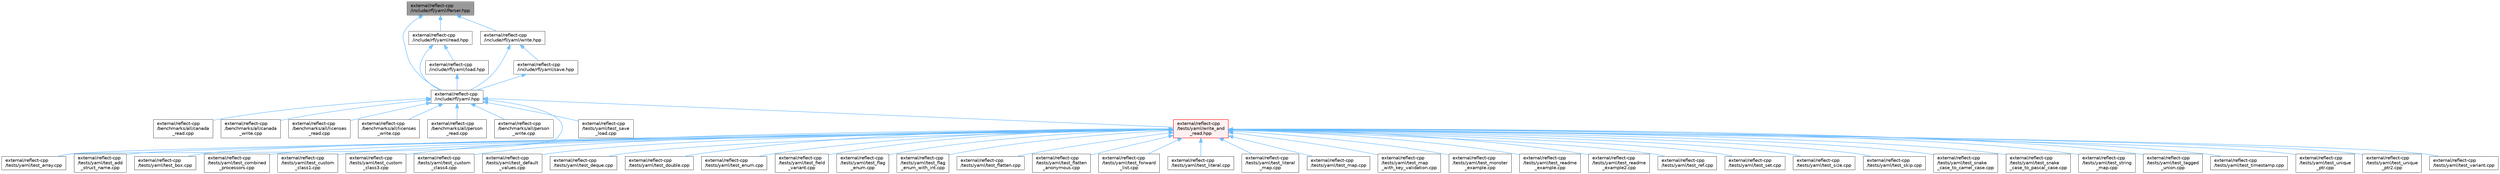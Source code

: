 digraph "external/reflect-cpp/include/rfl/yaml/Parser.hpp"
{
 // LATEX_PDF_SIZE
  bgcolor="transparent";
  edge [fontname=Helvetica,fontsize=10,labelfontname=Helvetica,labelfontsize=10];
  node [fontname=Helvetica,fontsize=10,shape=box,height=0.2,width=0.4];
  Node1 [id="Node000001",label="external/reflect-cpp\l/include/rfl/yaml/Parser.hpp",height=0.2,width=0.4,color="gray40", fillcolor="grey60", style="filled", fontcolor="black",tooltip=" "];
  Node1 -> Node2 [id="edge55_Node000001_Node000002",dir="back",color="steelblue1",style="solid",tooltip=" "];
  Node2 [id="Node000002",label="external/reflect-cpp\l/include/rfl/yaml.hpp",height=0.2,width=0.4,color="grey40", fillcolor="white", style="filled",URL="$yaml_8hpp.html",tooltip=" "];
  Node2 -> Node3 [id="edge56_Node000002_Node000003",dir="back",color="steelblue1",style="solid",tooltip=" "];
  Node3 [id="Node000003",label="external/reflect-cpp\l/benchmarks/all/canada\l_read.cpp",height=0.2,width=0.4,color="grey40", fillcolor="white", style="filled",URL="$canada__read_8cpp.html",tooltip=" "];
  Node2 -> Node4 [id="edge57_Node000002_Node000004",dir="back",color="steelblue1",style="solid",tooltip=" "];
  Node4 [id="Node000004",label="external/reflect-cpp\l/benchmarks/all/canada\l_write.cpp",height=0.2,width=0.4,color="grey40", fillcolor="white", style="filled",URL="$canada__write_8cpp.html",tooltip=" "];
  Node2 -> Node5 [id="edge58_Node000002_Node000005",dir="back",color="steelblue1",style="solid",tooltip=" "];
  Node5 [id="Node000005",label="external/reflect-cpp\l/benchmarks/all/licenses\l_read.cpp",height=0.2,width=0.4,color="grey40", fillcolor="white", style="filled",URL="$licenses__read_8cpp.html",tooltip=" "];
  Node2 -> Node6 [id="edge59_Node000002_Node000006",dir="back",color="steelblue1",style="solid",tooltip=" "];
  Node6 [id="Node000006",label="external/reflect-cpp\l/benchmarks/all/licenses\l_write.cpp",height=0.2,width=0.4,color="grey40", fillcolor="white", style="filled",URL="$licenses__write_8cpp.html",tooltip=" "];
  Node2 -> Node7 [id="edge60_Node000002_Node000007",dir="back",color="steelblue1",style="solid",tooltip=" "];
  Node7 [id="Node000007",label="external/reflect-cpp\l/benchmarks/all/person\l_read.cpp",height=0.2,width=0.4,color="grey40", fillcolor="white", style="filled",URL="$person__read_8cpp.html",tooltip=" "];
  Node2 -> Node8 [id="edge61_Node000002_Node000008",dir="back",color="steelblue1",style="solid",tooltip=" "];
  Node8 [id="Node000008",label="external/reflect-cpp\l/benchmarks/all/person\l_write.cpp",height=0.2,width=0.4,color="grey40", fillcolor="white", style="filled",URL="$person__write_8cpp.html",tooltip=" "];
  Node2 -> Node9 [id="edge62_Node000002_Node000009",dir="back",color="steelblue1",style="solid",tooltip=" "];
  Node9 [id="Node000009",label="external/reflect-cpp\l/tests/yaml/test_array.cpp",height=0.2,width=0.4,color="grey40", fillcolor="white", style="filled",URL="$yaml_2test__array_8cpp.html",tooltip=" "];
  Node2 -> Node10 [id="edge63_Node000002_Node000010",dir="back",color="steelblue1",style="solid",tooltip=" "];
  Node10 [id="Node000010",label="external/reflect-cpp\l/tests/yaml/test_save\l_load.cpp",height=0.2,width=0.4,color="grey40", fillcolor="white", style="filled",URL="$yaml_2test__save__load_8cpp.html",tooltip=" "];
  Node2 -> Node11 [id="edge64_Node000002_Node000011",dir="back",color="steelblue1",style="solid",tooltip=" "];
  Node11 [id="Node000011",label="external/reflect-cpp\l/tests/yaml/write_and\l_read.hpp",height=0.2,width=0.4,color="red", fillcolor="#FFF0F0", style="filled",URL="$yaml_2write__and__read_8hpp.html",tooltip=" "];
  Node11 -> Node12 [id="edge65_Node000011_Node000012",dir="back",color="steelblue1",style="solid",tooltip=" "];
  Node12 [id="Node000012",label="external/reflect-cpp\l/tests/yaml/test_add\l_struct_name.cpp",height=0.2,width=0.4,color="grey40", fillcolor="white", style="filled",URL="$yaml_2test__add__struct__name_8cpp.html",tooltip=" "];
  Node11 -> Node9 [id="edge66_Node000011_Node000009",dir="back",color="steelblue1",style="solid",tooltip=" "];
  Node11 -> Node13 [id="edge67_Node000011_Node000013",dir="back",color="steelblue1",style="solid",tooltip=" "];
  Node13 [id="Node000013",label="external/reflect-cpp\l/tests/yaml/test_box.cpp",height=0.2,width=0.4,color="grey40", fillcolor="white", style="filled",URL="$yaml_2test__box_8cpp.html",tooltip=" "];
  Node11 -> Node14 [id="edge68_Node000011_Node000014",dir="back",color="steelblue1",style="solid",tooltip=" "];
  Node14 [id="Node000014",label="external/reflect-cpp\l/tests/yaml/test_combined\l_processors.cpp",height=0.2,width=0.4,color="grey40", fillcolor="white", style="filled",URL="$yaml_2test__combined__processors_8cpp.html",tooltip=" "];
  Node11 -> Node15 [id="edge69_Node000011_Node000015",dir="back",color="steelblue1",style="solid",tooltip=" "];
  Node15 [id="Node000015",label="external/reflect-cpp\l/tests/yaml/test_custom\l_class1.cpp",height=0.2,width=0.4,color="grey40", fillcolor="white", style="filled",URL="$yaml_2test__custom__class1_8cpp.html",tooltip=" "];
  Node11 -> Node16 [id="edge70_Node000011_Node000016",dir="back",color="steelblue1",style="solid",tooltip=" "];
  Node16 [id="Node000016",label="external/reflect-cpp\l/tests/yaml/test_custom\l_class3.cpp",height=0.2,width=0.4,color="grey40", fillcolor="white", style="filled",URL="$yaml_2test__custom__class3_8cpp.html",tooltip=" "];
  Node11 -> Node17 [id="edge71_Node000011_Node000017",dir="back",color="steelblue1",style="solid",tooltip=" "];
  Node17 [id="Node000017",label="external/reflect-cpp\l/tests/yaml/test_custom\l_class4.cpp",height=0.2,width=0.4,color="grey40", fillcolor="white", style="filled",URL="$yaml_2test__custom__class4_8cpp.html",tooltip=" "];
  Node11 -> Node18 [id="edge72_Node000011_Node000018",dir="back",color="steelblue1",style="solid",tooltip=" "];
  Node18 [id="Node000018",label="external/reflect-cpp\l/tests/yaml/test_default\l_values.cpp",height=0.2,width=0.4,color="grey40", fillcolor="white", style="filled",URL="$yaml_2test__default__values_8cpp.html",tooltip=" "];
  Node11 -> Node19 [id="edge73_Node000011_Node000019",dir="back",color="steelblue1",style="solid",tooltip=" "];
  Node19 [id="Node000019",label="external/reflect-cpp\l/tests/yaml/test_deque.cpp",height=0.2,width=0.4,color="grey40", fillcolor="white", style="filled",URL="$yaml_2test__deque_8cpp.html",tooltip=" "];
  Node11 -> Node20 [id="edge74_Node000011_Node000020",dir="back",color="steelblue1",style="solid",tooltip=" "];
  Node20 [id="Node000020",label="external/reflect-cpp\l/tests/yaml/test_double.cpp",height=0.2,width=0.4,color="grey40", fillcolor="white", style="filled",URL="$test__double_8cpp.html",tooltip=" "];
  Node11 -> Node21 [id="edge75_Node000011_Node000021",dir="back",color="steelblue1",style="solid",tooltip=" "];
  Node21 [id="Node000021",label="external/reflect-cpp\l/tests/yaml/test_enum.cpp",height=0.2,width=0.4,color="grey40", fillcolor="white", style="filled",URL="$yaml_2test__enum_8cpp.html",tooltip=" "];
  Node11 -> Node22 [id="edge76_Node000011_Node000022",dir="back",color="steelblue1",style="solid",tooltip=" "];
  Node22 [id="Node000022",label="external/reflect-cpp\l/tests/yaml/test_field\l_variant.cpp",height=0.2,width=0.4,color="grey40", fillcolor="white", style="filled",URL="$yaml_2test__field__variant_8cpp.html",tooltip=" "];
  Node11 -> Node23 [id="edge77_Node000011_Node000023",dir="back",color="steelblue1",style="solid",tooltip=" "];
  Node23 [id="Node000023",label="external/reflect-cpp\l/tests/yaml/test_flag\l_enum.cpp",height=0.2,width=0.4,color="grey40", fillcolor="white", style="filled",URL="$yaml_2test__flag__enum_8cpp.html",tooltip=" "];
  Node11 -> Node24 [id="edge78_Node000011_Node000024",dir="back",color="steelblue1",style="solid",tooltip=" "];
  Node24 [id="Node000024",label="external/reflect-cpp\l/tests/yaml/test_flag\l_enum_with_int.cpp",height=0.2,width=0.4,color="grey40", fillcolor="white", style="filled",URL="$yaml_2test__flag__enum__with__int_8cpp.html",tooltip=" "];
  Node11 -> Node25 [id="edge79_Node000011_Node000025",dir="back",color="steelblue1",style="solid",tooltip=" "];
  Node25 [id="Node000025",label="external/reflect-cpp\l/tests/yaml/test_flatten.cpp",height=0.2,width=0.4,color="grey40", fillcolor="white", style="filled",URL="$yaml_2test__flatten_8cpp.html",tooltip=" "];
  Node11 -> Node26 [id="edge80_Node000011_Node000026",dir="back",color="steelblue1",style="solid",tooltip=" "];
  Node26 [id="Node000026",label="external/reflect-cpp\l/tests/yaml/test_flatten\l_anonymous.cpp",height=0.2,width=0.4,color="grey40", fillcolor="white", style="filled",URL="$yaml_2test__flatten__anonymous_8cpp.html",tooltip=" "];
  Node11 -> Node27 [id="edge81_Node000011_Node000027",dir="back",color="steelblue1",style="solid",tooltip=" "];
  Node27 [id="Node000027",label="external/reflect-cpp\l/tests/yaml/test_forward\l_list.cpp",height=0.2,width=0.4,color="grey40", fillcolor="white", style="filled",URL="$yaml_2test__forward__list_8cpp.html",tooltip=" "];
  Node11 -> Node28 [id="edge82_Node000011_Node000028",dir="back",color="steelblue1",style="solid",tooltip=" "];
  Node28 [id="Node000028",label="external/reflect-cpp\l/tests/yaml/test_literal.cpp",height=0.2,width=0.4,color="grey40", fillcolor="white", style="filled",URL="$yaml_2test__literal_8cpp.html",tooltip=" "];
  Node11 -> Node29 [id="edge83_Node000011_Node000029",dir="back",color="steelblue1",style="solid",tooltip=" "];
  Node29 [id="Node000029",label="external/reflect-cpp\l/tests/yaml/test_literal\l_map.cpp",height=0.2,width=0.4,color="grey40", fillcolor="white", style="filled",URL="$yaml_2test__literal__map_8cpp.html",tooltip=" "];
  Node11 -> Node30 [id="edge84_Node000011_Node000030",dir="back",color="steelblue1",style="solid",tooltip=" "];
  Node30 [id="Node000030",label="external/reflect-cpp\l/tests/yaml/test_map.cpp",height=0.2,width=0.4,color="grey40", fillcolor="white", style="filled",URL="$yaml_2test__map_8cpp.html",tooltip=" "];
  Node11 -> Node31 [id="edge85_Node000011_Node000031",dir="back",color="steelblue1",style="solid",tooltip=" "];
  Node31 [id="Node000031",label="external/reflect-cpp\l/tests/yaml/test_map\l_with_key_validation.cpp",height=0.2,width=0.4,color="grey40", fillcolor="white", style="filled",URL="$yaml_2test__map__with__key__validation_8cpp.html",tooltip=" "];
  Node11 -> Node32 [id="edge86_Node000011_Node000032",dir="back",color="steelblue1",style="solid",tooltip=" "];
  Node32 [id="Node000032",label="external/reflect-cpp\l/tests/yaml/test_monster\l_example.cpp",height=0.2,width=0.4,color="grey40", fillcolor="white", style="filled",URL="$yaml_2test__monster__example_8cpp.html",tooltip=" "];
  Node11 -> Node33 [id="edge87_Node000011_Node000033",dir="back",color="steelblue1",style="solid",tooltip=" "];
  Node33 [id="Node000033",label="external/reflect-cpp\l/tests/yaml/test_readme\l_example.cpp",height=0.2,width=0.4,color="grey40", fillcolor="white", style="filled",URL="$yaml_2test__readme__example_8cpp.html",tooltip=" "];
  Node11 -> Node34 [id="edge88_Node000011_Node000034",dir="back",color="steelblue1",style="solid",tooltip=" "];
  Node34 [id="Node000034",label="external/reflect-cpp\l/tests/yaml/test_readme\l_example2.cpp",height=0.2,width=0.4,color="grey40", fillcolor="white", style="filled",URL="$yaml_2test__readme__example2_8cpp.html",tooltip=" "];
  Node11 -> Node35 [id="edge89_Node000011_Node000035",dir="back",color="steelblue1",style="solid",tooltip=" "];
  Node35 [id="Node000035",label="external/reflect-cpp\l/tests/yaml/test_ref.cpp",height=0.2,width=0.4,color="grey40", fillcolor="white", style="filled",URL="$yaml_2test__ref_8cpp.html",tooltip=" "];
  Node11 -> Node36 [id="edge90_Node000011_Node000036",dir="back",color="steelblue1",style="solid",tooltip=" "];
  Node36 [id="Node000036",label="external/reflect-cpp\l/tests/yaml/test_set.cpp",height=0.2,width=0.4,color="grey40", fillcolor="white", style="filled",URL="$yaml_2test__set_8cpp.html",tooltip=" "];
  Node11 -> Node37 [id="edge91_Node000011_Node000037",dir="back",color="steelblue1",style="solid",tooltip=" "];
  Node37 [id="Node000037",label="external/reflect-cpp\l/tests/yaml/test_size.cpp",height=0.2,width=0.4,color="grey40", fillcolor="white", style="filled",URL="$yaml_2test__size_8cpp.html",tooltip=" "];
  Node11 -> Node38 [id="edge92_Node000011_Node000038",dir="back",color="steelblue1",style="solid",tooltip=" "];
  Node38 [id="Node000038",label="external/reflect-cpp\l/tests/yaml/test_skip.cpp",height=0.2,width=0.4,color="grey40", fillcolor="white", style="filled",URL="$yaml_2test__skip_8cpp.html",tooltip=" "];
  Node11 -> Node39 [id="edge93_Node000011_Node000039",dir="back",color="steelblue1",style="solid",tooltip=" "];
  Node39 [id="Node000039",label="external/reflect-cpp\l/tests/yaml/test_snake\l_case_to_camel_case.cpp",height=0.2,width=0.4,color="grey40", fillcolor="white", style="filled",URL="$yaml_2test__snake__case__to__camel__case_8cpp.html",tooltip=" "];
  Node11 -> Node40 [id="edge94_Node000011_Node000040",dir="back",color="steelblue1",style="solid",tooltip=" "];
  Node40 [id="Node000040",label="external/reflect-cpp\l/tests/yaml/test_snake\l_case_to_pascal_case.cpp",height=0.2,width=0.4,color="grey40", fillcolor="white", style="filled",URL="$yaml_2test__snake__case__to__pascal__case_8cpp.html",tooltip=" "];
  Node11 -> Node41 [id="edge95_Node000011_Node000041",dir="back",color="steelblue1",style="solid",tooltip=" "];
  Node41 [id="Node000041",label="external/reflect-cpp\l/tests/yaml/test_string\l_map.cpp",height=0.2,width=0.4,color="grey40", fillcolor="white", style="filled",URL="$yaml_2test__string__map_8cpp.html",tooltip=" "];
  Node11 -> Node42 [id="edge96_Node000011_Node000042",dir="back",color="steelblue1",style="solid",tooltip=" "];
  Node42 [id="Node000042",label="external/reflect-cpp\l/tests/yaml/test_tagged\l_union.cpp",height=0.2,width=0.4,color="grey40", fillcolor="white", style="filled",URL="$yaml_2test__tagged__union_8cpp.html",tooltip=" "];
  Node11 -> Node43 [id="edge97_Node000011_Node000043",dir="back",color="steelblue1",style="solid",tooltip=" "];
  Node43 [id="Node000043",label="external/reflect-cpp\l/tests/yaml/test_timestamp.cpp",height=0.2,width=0.4,color="grey40", fillcolor="white", style="filled",URL="$yaml_2test__timestamp_8cpp.html",tooltip=" "];
  Node11 -> Node44 [id="edge98_Node000011_Node000044",dir="back",color="steelblue1",style="solid",tooltip=" "];
  Node44 [id="Node000044",label="external/reflect-cpp\l/tests/yaml/test_unique\l_ptr.cpp",height=0.2,width=0.4,color="grey40", fillcolor="white", style="filled",URL="$yaml_2test__unique__ptr_8cpp.html",tooltip=" "];
  Node11 -> Node45 [id="edge99_Node000011_Node000045",dir="back",color="steelblue1",style="solid",tooltip=" "];
  Node45 [id="Node000045",label="external/reflect-cpp\l/tests/yaml/test_unique\l_ptr2.cpp",height=0.2,width=0.4,color="grey40", fillcolor="white", style="filled",URL="$yaml_2test__unique__ptr2_8cpp.html",tooltip=" "];
  Node11 -> Node46 [id="edge100_Node000011_Node000046",dir="back",color="steelblue1",style="solid",tooltip=" "];
  Node46 [id="Node000046",label="external/reflect-cpp\l/tests/yaml/test_variant.cpp",height=0.2,width=0.4,color="grey40", fillcolor="white", style="filled",URL="$yaml_2test__variant_8cpp.html",tooltip=" "];
  Node1 -> Node48 [id="edge101_Node000001_Node000048",dir="back",color="steelblue1",style="solid",tooltip=" "];
  Node48 [id="Node000048",label="external/reflect-cpp\l/include/rfl/yaml/read.hpp",height=0.2,width=0.4,color="grey40", fillcolor="white", style="filled",URL="$yaml_2read_8hpp.html",tooltip=" "];
  Node48 -> Node2 [id="edge102_Node000048_Node000002",dir="back",color="steelblue1",style="solid",tooltip=" "];
  Node48 -> Node49 [id="edge103_Node000048_Node000049",dir="back",color="steelblue1",style="solid",tooltip=" "];
  Node49 [id="Node000049",label="external/reflect-cpp\l/include/rfl/yaml/load.hpp",height=0.2,width=0.4,color="grey40", fillcolor="white", style="filled",URL="$yaml_2load_8hpp.html",tooltip=" "];
  Node49 -> Node2 [id="edge104_Node000049_Node000002",dir="back",color="steelblue1",style="solid",tooltip=" "];
  Node1 -> Node50 [id="edge105_Node000001_Node000050",dir="back",color="steelblue1",style="solid",tooltip=" "];
  Node50 [id="Node000050",label="external/reflect-cpp\l/include/rfl/yaml/write.hpp",height=0.2,width=0.4,color="grey40", fillcolor="white", style="filled",URL="$yaml_2write_8hpp.html",tooltip=" "];
  Node50 -> Node2 [id="edge106_Node000050_Node000002",dir="back",color="steelblue1",style="solid",tooltip=" "];
  Node50 -> Node51 [id="edge107_Node000050_Node000051",dir="back",color="steelblue1",style="solid",tooltip=" "];
  Node51 [id="Node000051",label="external/reflect-cpp\l/include/rfl/yaml/save.hpp",height=0.2,width=0.4,color="grey40", fillcolor="white", style="filled",URL="$yaml_2save_8hpp.html",tooltip=" "];
  Node51 -> Node2 [id="edge108_Node000051_Node000002",dir="back",color="steelblue1",style="solid",tooltip=" "];
}
